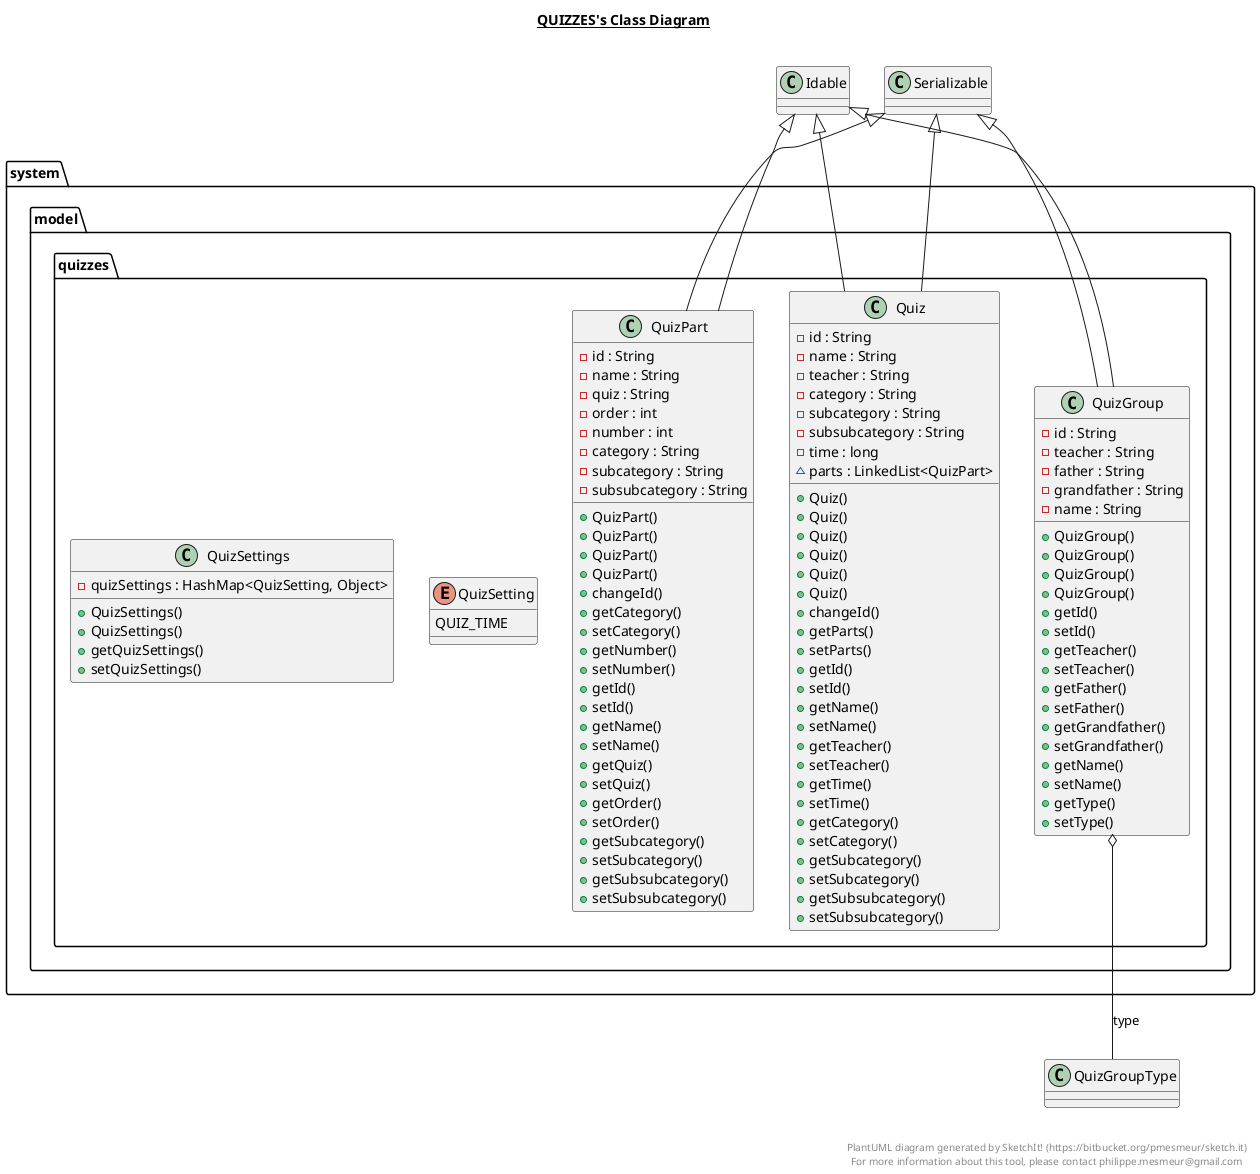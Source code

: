 @startuml

title __QUIZZES's Class Diagram__\n

  package system.model {
    package system.model.quizzes {
      class Quiz {
          - id : String
          - name : String
          - teacher : String
          - category : String
          - subcategory : String
          - subsubcategory : String
          - time : long
          ~ parts : LinkedList<QuizPart>
          + Quiz()
          + Quiz()
          + Quiz()
          + Quiz()
          + Quiz()
          + Quiz()
          + changeId()
          + getParts()
          + setParts()
          + getId()
          + setId()
          + getName()
          + setName()
          + getTeacher()
          + setTeacher()
          + getTime()
          + setTime()
          + getCategory()
          + setCategory()
          + getSubcategory()
          + setSubcategory()
          + getSubsubcategory()
          + setSubsubcategory()
      }
    }
  }
  

  package system.model {
    package system.model.quizzes {
      class QuizGroup {
          - id : String
          - teacher : String
          - father : String
          - grandfather : String
          - name : String
          + QuizGroup()
          + QuizGroup()
          + QuizGroup()
          + QuizGroup()
          + getId()
          + setId()
          + getTeacher()
          + setTeacher()
          + getFather()
          + setFather()
          + getGrandfather()
          + setGrandfather()
          + getName()
          + setName()
          + getType()
          + setType()
      }
    }
  }
  

  package system.model {
    package system.model.quizzes {
      class QuizPart {
          - id : String
          - name : String
          - quiz : String
          - order : int
          - number : int
          - category : String
          - subcategory : String
          - subsubcategory : String
          + QuizPart()
          + QuizPart()
          + QuizPart()
          + QuizPart()
          + changeId()
          + getCategory()
          + setCategory()
          + getNumber()
          + setNumber()
          + getId()
          + setId()
          + getName()
          + setName()
          + getQuiz()
          + setQuiz()
          + getOrder()
          + setOrder()
          + getSubcategory()
          + setSubcategory()
          + getSubsubcategory()
          + setSubsubcategory()
      }
    }
  }
  

  package system.model {
    package system.model.quizzes {
      enum QuizSetting {
        QUIZ_TIME
      }
    }
  }
  

  package system.model {
    package system.model.quizzes {
      class QuizSettings {
          - quizSettings : HashMap<QuizSetting, Object>
          + QuizSettings()
          + QuizSettings()
          + getQuizSettings()
          + setQuizSettings()
      }
    }
  }
  

  Quiz -up-|> Serializable
  Quiz -up-|> Idable
  QuizGroup -up-|> Serializable
  QuizGroup -up-|> Idable
  QuizGroup o-- QuizGroupType : type
  QuizPart -up-|> Serializable
  QuizPart -up-|> Idable


right footer


PlantUML diagram generated by SketchIt! (https://bitbucket.org/pmesmeur/sketch.it)
For more information about this tool, please contact philippe.mesmeur@gmail.com
endfooter

@enduml
